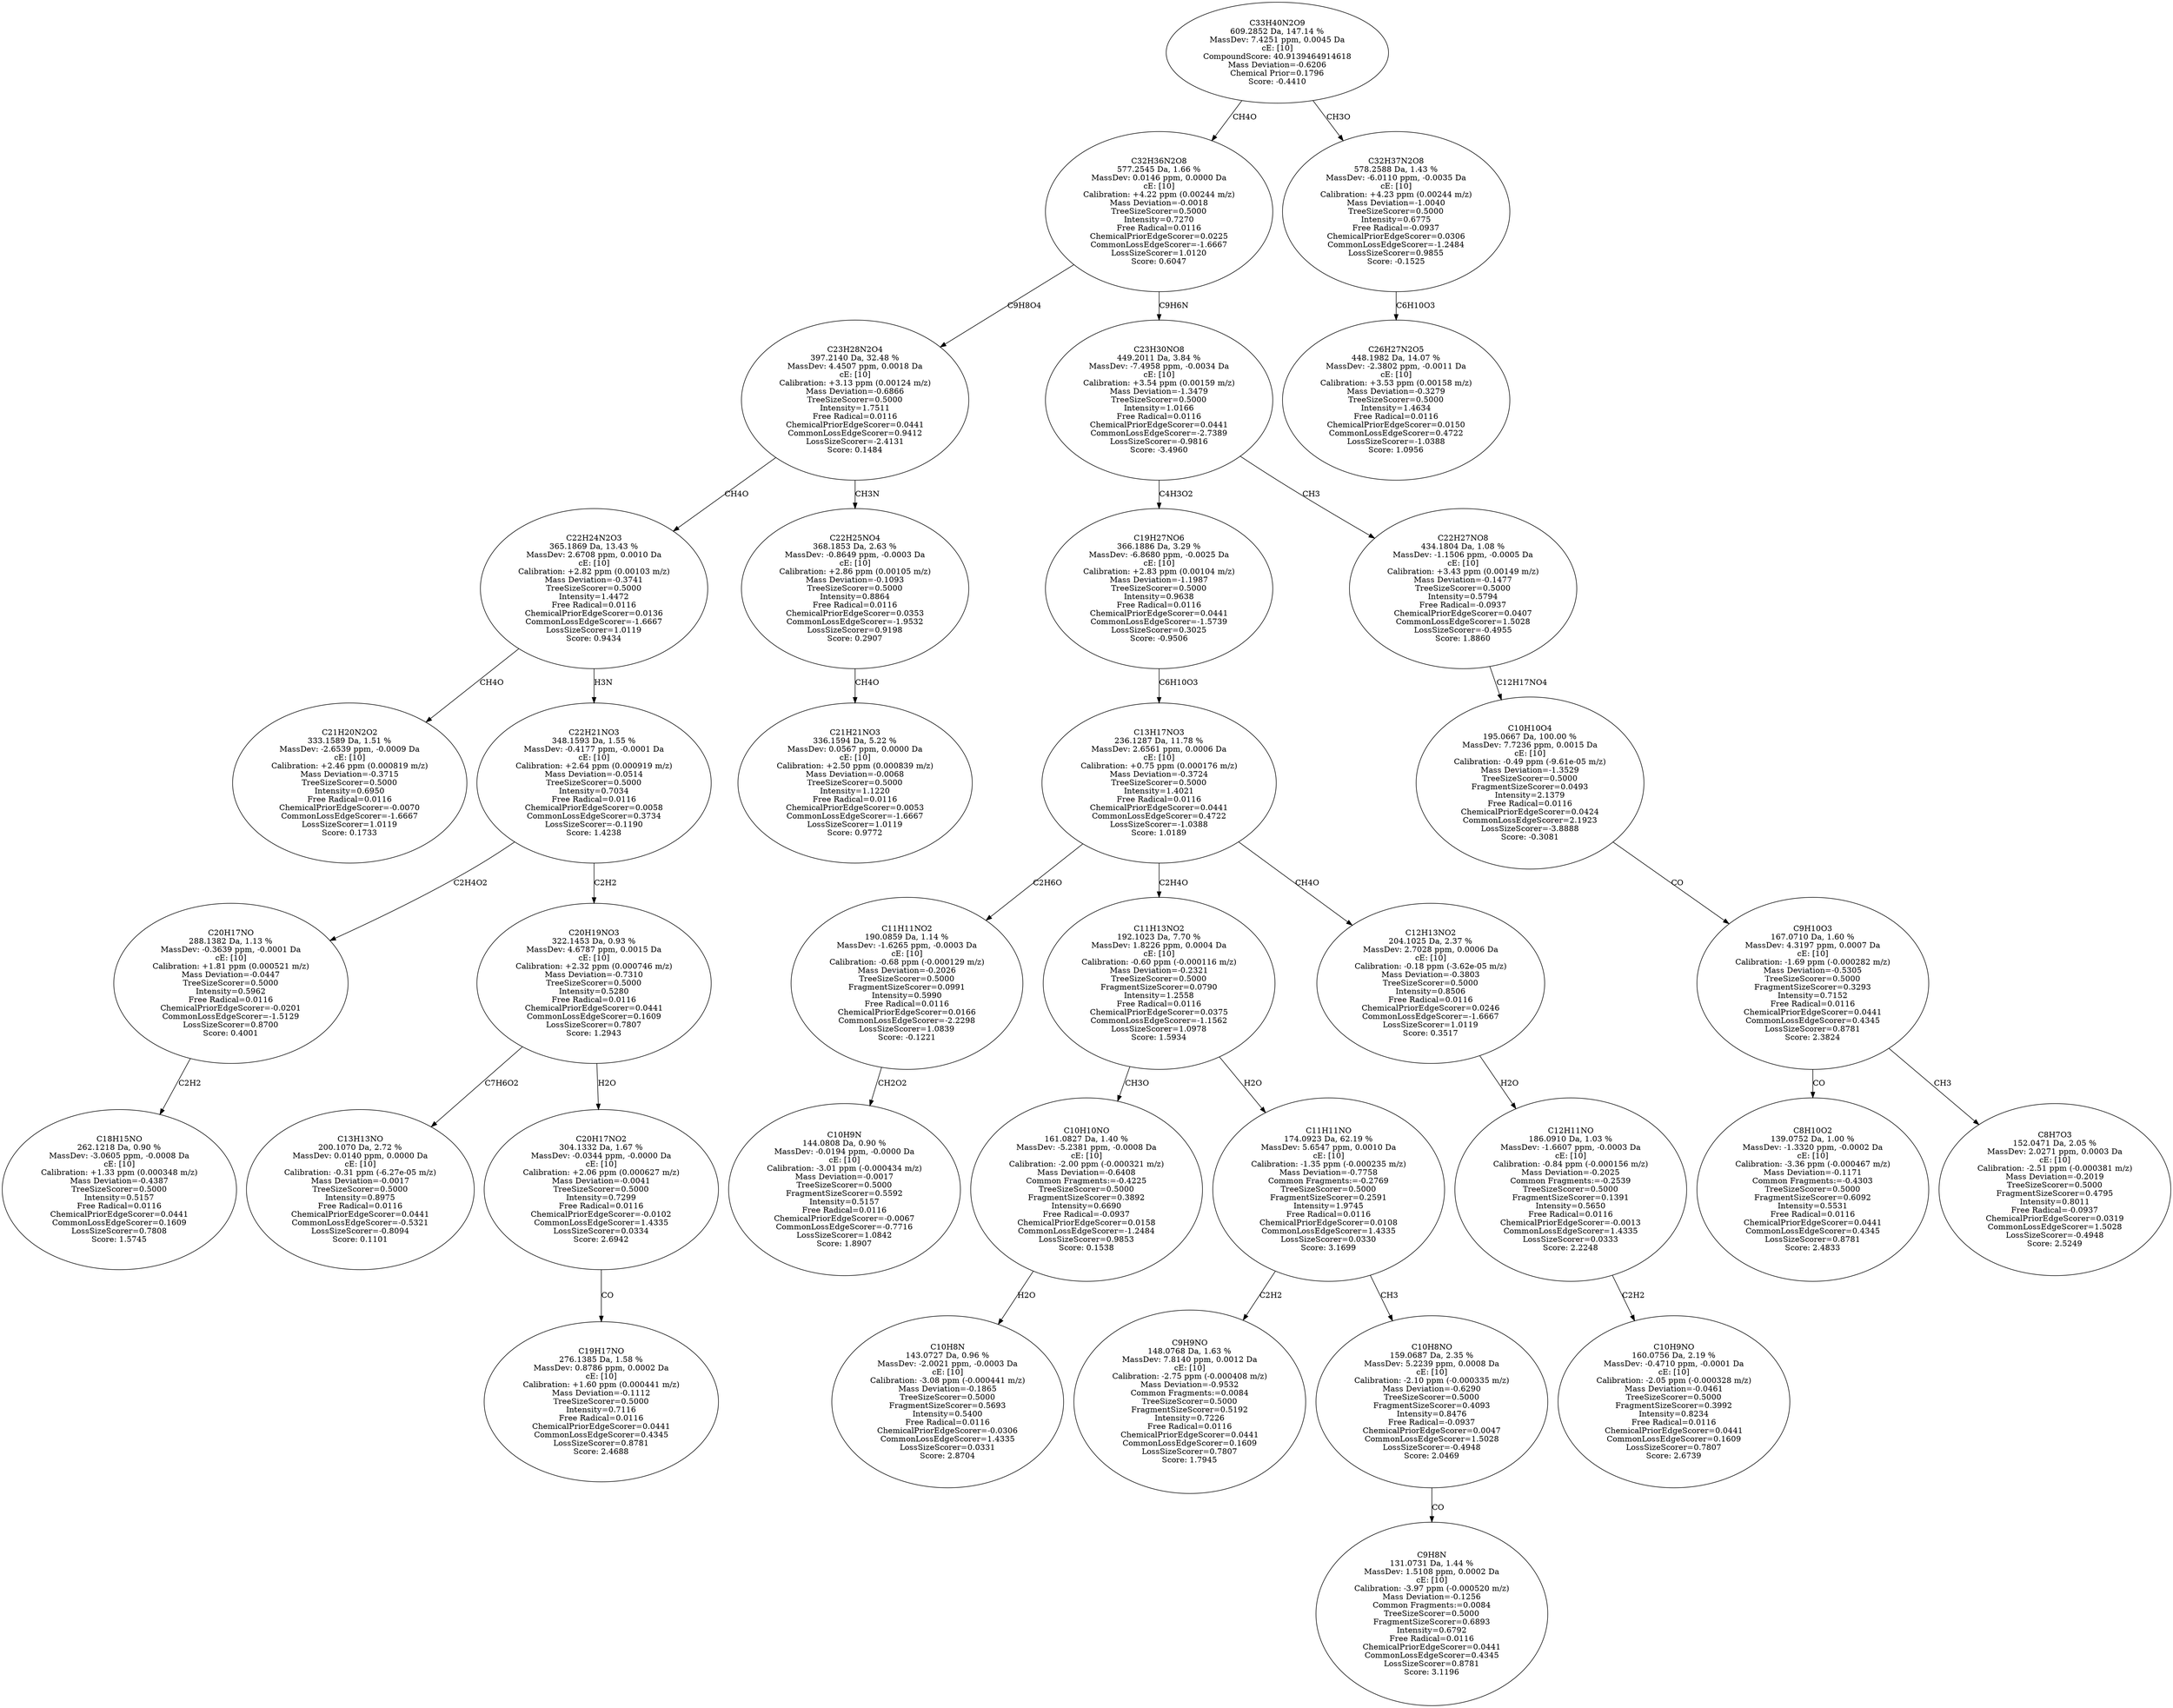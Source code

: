 strict digraph {
v1 [label="C21H20N2O2\n333.1589 Da, 1.51 %\nMassDev: -2.6539 ppm, -0.0009 Da\ncE: [10]\nCalibration: +2.46 ppm (0.000819 m/z)\nMass Deviation=-0.3715\nTreeSizeScorer=0.5000\nIntensity=0.6950\nFree Radical=0.0116\nChemicalPriorEdgeScorer=-0.0070\nCommonLossEdgeScorer=-1.6667\nLossSizeScorer=1.0119\nScore: 0.1733"];
v2 [label="C18H15NO\n262.1218 Da, 0.90 %\nMassDev: -3.0605 ppm, -0.0008 Da\ncE: [10]\nCalibration: +1.33 ppm (0.000348 m/z)\nMass Deviation=-0.4387\nTreeSizeScorer=0.5000\nIntensity=0.5157\nFree Radical=0.0116\nChemicalPriorEdgeScorer=0.0441\nCommonLossEdgeScorer=0.1609\nLossSizeScorer=0.7808\nScore: 1.5745"];
v3 [label="C20H17NO\n288.1382 Da, 1.13 %\nMassDev: -0.3639 ppm, -0.0001 Da\ncE: [10]\nCalibration: +1.81 ppm (0.000521 m/z)\nMass Deviation=-0.0447\nTreeSizeScorer=0.5000\nIntensity=0.5962\nFree Radical=0.0116\nChemicalPriorEdgeScorer=-0.0201\nCommonLossEdgeScorer=-1.5129\nLossSizeScorer=0.8700\nScore: 0.4001"];
v4 [label="C13H13NO\n200.1070 Da, 2.72 %\nMassDev: 0.0140 ppm, 0.0000 Da\ncE: [10]\nCalibration: -0.31 ppm (-6.27e-05 m/z)\nMass Deviation=-0.0017\nTreeSizeScorer=0.5000\nIntensity=0.8975\nFree Radical=0.0116\nChemicalPriorEdgeScorer=0.0441\nCommonLossEdgeScorer=-0.5321\nLossSizeScorer=-0.8094\nScore: 0.1101"];
v5 [label="C19H17NO\n276.1385 Da, 1.58 %\nMassDev: 0.8786 ppm, 0.0002 Da\ncE: [10]\nCalibration: +1.60 ppm (0.000441 m/z)\nMass Deviation=-0.1112\nTreeSizeScorer=0.5000\nIntensity=0.7116\nFree Radical=0.0116\nChemicalPriorEdgeScorer=0.0441\nCommonLossEdgeScorer=0.4345\nLossSizeScorer=0.8781\nScore: 2.4688"];
v6 [label="C20H17NO2\n304.1332 Da, 1.67 %\nMassDev: -0.0344 ppm, -0.0000 Da\ncE: [10]\nCalibration: +2.06 ppm (0.000627 m/z)\nMass Deviation=-0.0041\nTreeSizeScorer=0.5000\nIntensity=0.7299\nFree Radical=0.0116\nChemicalPriorEdgeScorer=-0.0102\nCommonLossEdgeScorer=1.4335\nLossSizeScorer=0.0334\nScore: 2.6942"];
v7 [label="C20H19NO3\n322.1453 Da, 0.93 %\nMassDev: 4.6787 ppm, 0.0015 Da\ncE: [10]\nCalibration: +2.32 ppm (0.000746 m/z)\nMass Deviation=-0.7310\nTreeSizeScorer=0.5000\nIntensity=0.5280\nFree Radical=0.0116\nChemicalPriorEdgeScorer=0.0441\nCommonLossEdgeScorer=0.1609\nLossSizeScorer=0.7807\nScore: 1.2943"];
v8 [label="C22H21NO3\n348.1593 Da, 1.55 %\nMassDev: -0.4177 ppm, -0.0001 Da\ncE: [10]\nCalibration: +2.64 ppm (0.000919 m/z)\nMass Deviation=-0.0514\nTreeSizeScorer=0.5000\nIntensity=0.7034\nFree Radical=0.0116\nChemicalPriorEdgeScorer=0.0058\nCommonLossEdgeScorer=0.3734\nLossSizeScorer=-0.1190\nScore: 1.4238"];
v9 [label="C22H24N2O3\n365.1869 Da, 13.43 %\nMassDev: 2.6708 ppm, 0.0010 Da\ncE: [10]\nCalibration: +2.82 ppm (0.00103 m/z)\nMass Deviation=-0.3741\nTreeSizeScorer=0.5000\nIntensity=1.4472\nFree Radical=0.0116\nChemicalPriorEdgeScorer=0.0136\nCommonLossEdgeScorer=-1.6667\nLossSizeScorer=1.0119\nScore: 0.9434"];
v10 [label="C21H21NO3\n336.1594 Da, 5.22 %\nMassDev: 0.0567 ppm, 0.0000 Da\ncE: [10]\nCalibration: +2.50 ppm (0.000839 m/z)\nMass Deviation=-0.0068\nTreeSizeScorer=0.5000\nIntensity=1.1220\nFree Radical=0.0116\nChemicalPriorEdgeScorer=0.0053\nCommonLossEdgeScorer=-1.6667\nLossSizeScorer=1.0119\nScore: 0.9772"];
v11 [label="C22H25NO4\n368.1853 Da, 2.63 %\nMassDev: -0.8649 ppm, -0.0003 Da\ncE: [10]\nCalibration: +2.86 ppm (0.00105 m/z)\nMass Deviation=-0.1093\nTreeSizeScorer=0.5000\nIntensity=0.8864\nFree Radical=0.0116\nChemicalPriorEdgeScorer=0.0353\nCommonLossEdgeScorer=-1.9532\nLossSizeScorer=0.9198\nScore: 0.2907"];
v12 [label="C23H28N2O4\n397.2140 Da, 32.48 %\nMassDev: 4.4507 ppm, 0.0018 Da\ncE: [10]\nCalibration: +3.13 ppm (0.00124 m/z)\nMass Deviation=-0.6866\nTreeSizeScorer=0.5000\nIntensity=1.7511\nFree Radical=0.0116\nChemicalPriorEdgeScorer=0.0441\nCommonLossEdgeScorer=0.9412\nLossSizeScorer=-2.4131\nScore: 0.1484"];
v13 [label="C10H9N\n144.0808 Da, 0.90 %\nMassDev: -0.0194 ppm, -0.0000 Da\ncE: [10]\nCalibration: -3.01 ppm (-0.000434 m/z)\nMass Deviation=-0.0017\nTreeSizeScorer=0.5000\nFragmentSizeScorer=0.5592\nIntensity=0.5157\nFree Radical=0.0116\nChemicalPriorEdgeScorer=-0.0067\nCommonLossEdgeScorer=-0.7716\nLossSizeScorer=1.0842\nScore: 1.8907"];
v14 [label="C11H11NO2\n190.0859 Da, 1.14 %\nMassDev: -1.6265 ppm, -0.0003 Da\ncE: [10]\nCalibration: -0.68 ppm (-0.000129 m/z)\nMass Deviation=-0.2026\nTreeSizeScorer=0.5000\nFragmentSizeScorer=0.0991\nIntensity=0.5990\nFree Radical=0.0116\nChemicalPriorEdgeScorer=0.0166\nCommonLossEdgeScorer=-2.2298\nLossSizeScorer=1.0839\nScore: -0.1221"];
v15 [label="C10H8N\n143.0727 Da, 0.96 %\nMassDev: -2.0021 ppm, -0.0003 Da\ncE: [10]\nCalibration: -3.08 ppm (-0.000441 m/z)\nMass Deviation=-0.1865\nTreeSizeScorer=0.5000\nFragmentSizeScorer=0.5693\nIntensity=0.5400\nFree Radical=0.0116\nChemicalPriorEdgeScorer=-0.0306\nCommonLossEdgeScorer=1.4335\nLossSizeScorer=0.0331\nScore: 2.8704"];
v16 [label="C10H10NO\n161.0827 Da, 1.40 %\nMassDev: -5.2381 ppm, -0.0008 Da\ncE: [10]\nCalibration: -2.00 ppm (-0.000321 m/z)\nMass Deviation=-0.6408\nCommon Fragments:=-0.4225\nTreeSizeScorer=0.5000\nFragmentSizeScorer=0.3892\nIntensity=0.6690\nFree Radical=-0.0937\nChemicalPriorEdgeScorer=0.0158\nCommonLossEdgeScorer=-1.2484\nLossSizeScorer=0.9853\nScore: 0.1538"];
v17 [label="C9H9NO\n148.0768 Da, 1.63 %\nMassDev: 7.8140 ppm, 0.0012 Da\ncE: [10]\nCalibration: -2.75 ppm (-0.000408 m/z)\nMass Deviation=-0.9532\nCommon Fragments:=0.0084\nTreeSizeScorer=0.5000\nFragmentSizeScorer=0.5192\nIntensity=0.7226\nFree Radical=0.0116\nChemicalPriorEdgeScorer=0.0441\nCommonLossEdgeScorer=0.1609\nLossSizeScorer=0.7807\nScore: 1.7945"];
v18 [label="C9H8N\n131.0731 Da, 1.44 %\nMassDev: 1.5108 ppm, 0.0002 Da\ncE: [10]\nCalibration: -3.97 ppm (-0.000520 m/z)\nMass Deviation=-0.1256\nCommon Fragments:=0.0084\nTreeSizeScorer=0.5000\nFragmentSizeScorer=0.6893\nIntensity=0.6792\nFree Radical=0.0116\nChemicalPriorEdgeScorer=0.0441\nCommonLossEdgeScorer=0.4345\nLossSizeScorer=0.8781\nScore: 3.1196"];
v19 [label="C10H8NO\n159.0687 Da, 2.35 %\nMassDev: 5.2239 ppm, 0.0008 Da\ncE: [10]\nCalibration: -2.10 ppm (-0.000335 m/z)\nMass Deviation=-0.6290\nTreeSizeScorer=0.5000\nFragmentSizeScorer=0.4093\nIntensity=0.8476\nFree Radical=-0.0937\nChemicalPriorEdgeScorer=0.0047\nCommonLossEdgeScorer=1.5028\nLossSizeScorer=-0.4948\nScore: 2.0469"];
v20 [label="C11H11NO\n174.0923 Da, 62.19 %\nMassDev: 5.6547 ppm, 0.0010 Da\ncE: [10]\nCalibration: -1.35 ppm (-0.000235 m/z)\nMass Deviation=-0.7758\nCommon Fragments:=-0.2769\nTreeSizeScorer=0.5000\nFragmentSizeScorer=0.2591\nIntensity=1.9745\nFree Radical=0.0116\nChemicalPriorEdgeScorer=0.0108\nCommonLossEdgeScorer=1.4335\nLossSizeScorer=0.0330\nScore: 3.1699"];
v21 [label="C11H13NO2\n192.1023 Da, 7.70 %\nMassDev: 1.8226 ppm, 0.0004 Da\ncE: [10]\nCalibration: -0.60 ppm (-0.000116 m/z)\nMass Deviation=-0.2321\nTreeSizeScorer=0.5000\nFragmentSizeScorer=0.0790\nIntensity=1.2558\nFree Radical=0.0116\nChemicalPriorEdgeScorer=0.0375\nCommonLossEdgeScorer=-1.1562\nLossSizeScorer=1.0978\nScore: 1.5934"];
v22 [label="C10H9NO\n160.0756 Da, 2.19 %\nMassDev: -0.4710 ppm, -0.0001 Da\ncE: [10]\nCalibration: -2.05 ppm (-0.000328 m/z)\nMass Deviation=-0.0461\nTreeSizeScorer=0.5000\nFragmentSizeScorer=0.3992\nIntensity=0.8234\nFree Radical=0.0116\nChemicalPriorEdgeScorer=0.0441\nCommonLossEdgeScorer=0.1609\nLossSizeScorer=0.7807\nScore: 2.6739"];
v23 [label="C12H11NO\n186.0910 Da, 1.03 %\nMassDev: -1.6607 ppm, -0.0003 Da\ncE: [10]\nCalibration: -0.84 ppm (-0.000156 m/z)\nMass Deviation=-0.2025\nCommon Fragments:=-0.2539\nTreeSizeScorer=0.5000\nFragmentSizeScorer=0.1391\nIntensity=0.5650\nFree Radical=0.0116\nChemicalPriorEdgeScorer=-0.0013\nCommonLossEdgeScorer=1.4335\nLossSizeScorer=0.0333\nScore: 2.2248"];
v24 [label="C12H13NO2\n204.1025 Da, 2.37 %\nMassDev: 2.7028 ppm, 0.0006 Da\ncE: [10]\nCalibration: -0.18 ppm (-3.62e-05 m/z)\nMass Deviation=-0.3803\nTreeSizeScorer=0.5000\nIntensity=0.8506\nFree Radical=0.0116\nChemicalPriorEdgeScorer=0.0246\nCommonLossEdgeScorer=-1.6667\nLossSizeScorer=1.0119\nScore: 0.3517"];
v25 [label="C13H17NO3\n236.1287 Da, 11.78 %\nMassDev: 2.6561 ppm, 0.0006 Da\ncE: [10]\nCalibration: +0.75 ppm (0.000176 m/z)\nMass Deviation=-0.3724\nTreeSizeScorer=0.5000\nIntensity=1.4021\nFree Radical=0.0116\nChemicalPriorEdgeScorer=0.0441\nCommonLossEdgeScorer=0.4722\nLossSizeScorer=-1.0388\nScore: 1.0189"];
v26 [label="C19H27NO6\n366.1886 Da, 3.29 %\nMassDev: -6.8680 ppm, -0.0025 Da\ncE: [10]\nCalibration: +2.83 ppm (0.00104 m/z)\nMass Deviation=-1.1987\nTreeSizeScorer=0.5000\nIntensity=0.9638\nFree Radical=0.0116\nChemicalPriorEdgeScorer=0.0441\nCommonLossEdgeScorer=-1.5739\nLossSizeScorer=0.3025\nScore: -0.9506"];
v27 [label="C8H10O2\n139.0752 Da, 1.00 %\nMassDev: -1.3320 ppm, -0.0002 Da\ncE: [10]\nCalibration: -3.36 ppm (-0.000467 m/z)\nMass Deviation=-0.1171\nCommon Fragments:=-0.4303\nTreeSizeScorer=0.5000\nFragmentSizeScorer=0.6092\nIntensity=0.5531\nFree Radical=0.0116\nChemicalPriorEdgeScorer=0.0441\nCommonLossEdgeScorer=0.4345\nLossSizeScorer=0.8781\nScore: 2.4833"];
v28 [label="C8H7O3\n152.0471 Da, 2.05 %\nMassDev: 2.0271 ppm, 0.0003 Da\ncE: [10]\nCalibration: -2.51 ppm (-0.000381 m/z)\nMass Deviation=-0.2019\nTreeSizeScorer=0.5000\nFragmentSizeScorer=0.4795\nIntensity=0.8011\nFree Radical=-0.0937\nChemicalPriorEdgeScorer=0.0319\nCommonLossEdgeScorer=1.5028\nLossSizeScorer=-0.4948\nScore: 2.5249"];
v29 [label="C9H10O3\n167.0710 Da, 1.60 %\nMassDev: 4.3197 ppm, 0.0007 Da\ncE: [10]\nCalibration: -1.69 ppm (-0.000282 m/z)\nMass Deviation=-0.5305\nTreeSizeScorer=0.5000\nFragmentSizeScorer=0.3293\nIntensity=0.7152\nFree Radical=0.0116\nChemicalPriorEdgeScorer=0.0441\nCommonLossEdgeScorer=0.4345\nLossSizeScorer=0.8781\nScore: 2.3824"];
v30 [label="C10H10O4\n195.0667 Da, 100.00 %\nMassDev: 7.7236 ppm, 0.0015 Da\ncE: [10]\nCalibration: -0.49 ppm (-9.61e-05 m/z)\nMass Deviation=-1.3529\nTreeSizeScorer=0.5000\nFragmentSizeScorer=0.0493\nIntensity=2.1379\nFree Radical=0.0116\nChemicalPriorEdgeScorer=0.0424\nCommonLossEdgeScorer=2.1923\nLossSizeScorer=-3.8888\nScore: -0.3081"];
v31 [label="C22H27NO8\n434.1804 Da, 1.08 %\nMassDev: -1.1506 ppm, -0.0005 Da\ncE: [10]\nCalibration: +3.43 ppm (0.00149 m/z)\nMass Deviation=-0.1477\nTreeSizeScorer=0.5000\nIntensity=0.5794\nFree Radical=-0.0937\nChemicalPriorEdgeScorer=0.0407\nCommonLossEdgeScorer=1.5028\nLossSizeScorer=-0.4955\nScore: 1.8860"];
v32 [label="C23H30NO8\n449.2011 Da, 3.84 %\nMassDev: -7.4958 ppm, -0.0034 Da\ncE: [10]\nCalibration: +3.54 ppm (0.00159 m/z)\nMass Deviation=-1.3479\nTreeSizeScorer=0.5000\nIntensity=1.0166\nFree Radical=0.0116\nChemicalPriorEdgeScorer=0.0441\nCommonLossEdgeScorer=-2.7389\nLossSizeScorer=-0.9816\nScore: -3.4960"];
v33 [label="C32H36N2O8\n577.2545 Da, 1.66 %\nMassDev: 0.0146 ppm, 0.0000 Da\ncE: [10]\nCalibration: +4.22 ppm (0.00244 m/z)\nMass Deviation=-0.0018\nTreeSizeScorer=0.5000\nIntensity=0.7270\nFree Radical=0.0116\nChemicalPriorEdgeScorer=0.0225\nCommonLossEdgeScorer=-1.6667\nLossSizeScorer=1.0120\nScore: 0.6047"];
v34 [label="C26H27N2O5\n448.1982 Da, 14.07 %\nMassDev: -2.3802 ppm, -0.0011 Da\ncE: [10]\nCalibration: +3.53 ppm (0.00158 m/z)\nMass Deviation=-0.3279\nTreeSizeScorer=0.5000\nIntensity=1.4634\nFree Radical=0.0116\nChemicalPriorEdgeScorer=0.0150\nCommonLossEdgeScorer=0.4722\nLossSizeScorer=-1.0388\nScore: 1.0956"];
v35 [label="C32H37N2O8\n578.2588 Da, 1.43 %\nMassDev: -6.0110 ppm, -0.0035 Da\ncE: [10]\nCalibration: +4.23 ppm (0.00244 m/z)\nMass Deviation=-1.0040\nTreeSizeScorer=0.5000\nIntensity=0.6775\nFree Radical=-0.0937\nChemicalPriorEdgeScorer=0.0306\nCommonLossEdgeScorer=-1.2484\nLossSizeScorer=0.9855\nScore: -0.1525"];
v36 [label="C33H40N2O9\n609.2852 Da, 147.14 %\nMassDev: 7.4251 ppm, 0.0045 Da\ncE: [10]\nCompoundScore: 40.9139464914618\nMass Deviation=-0.6206\nChemical Prior=0.1796\nScore: -0.4410"];
v9 -> v1 [label="CH4O"];
v3 -> v2 [label="C2H2"];
v8 -> v3 [label="C2H4O2"];
v7 -> v4 [label="C7H6O2"];
v6 -> v5 [label="CO"];
v7 -> v6 [label="H2O"];
v8 -> v7 [label="C2H2"];
v9 -> v8 [label="H3N"];
v12 -> v9 [label="CH4O"];
v11 -> v10 [label="CH4O"];
v12 -> v11 [label="CH3N"];
v33 -> v12 [label="C9H8O4"];
v14 -> v13 [label="CH2O2"];
v25 -> v14 [label="C2H6O"];
v16 -> v15 [label="H2O"];
v21 -> v16 [label="CH3O"];
v20 -> v17 [label="C2H2"];
v19 -> v18 [label="CO"];
v20 -> v19 [label="CH3"];
v21 -> v20 [label="H2O"];
v25 -> v21 [label="C2H4O"];
v23 -> v22 [label="C2H2"];
v24 -> v23 [label="H2O"];
v25 -> v24 [label="CH4O"];
v26 -> v25 [label="C6H10O3"];
v32 -> v26 [label="C4H3O2"];
v29 -> v27 [label="CO"];
v29 -> v28 [label="CH3"];
v30 -> v29 [label="CO"];
v31 -> v30 [label="C12H17NO4"];
v32 -> v31 [label="CH3"];
v33 -> v32 [label="C9H6N"];
v36 -> v33 [label="CH4O"];
v35 -> v34 [label="C6H10O3"];
v36 -> v35 [label="CH3O"];
}